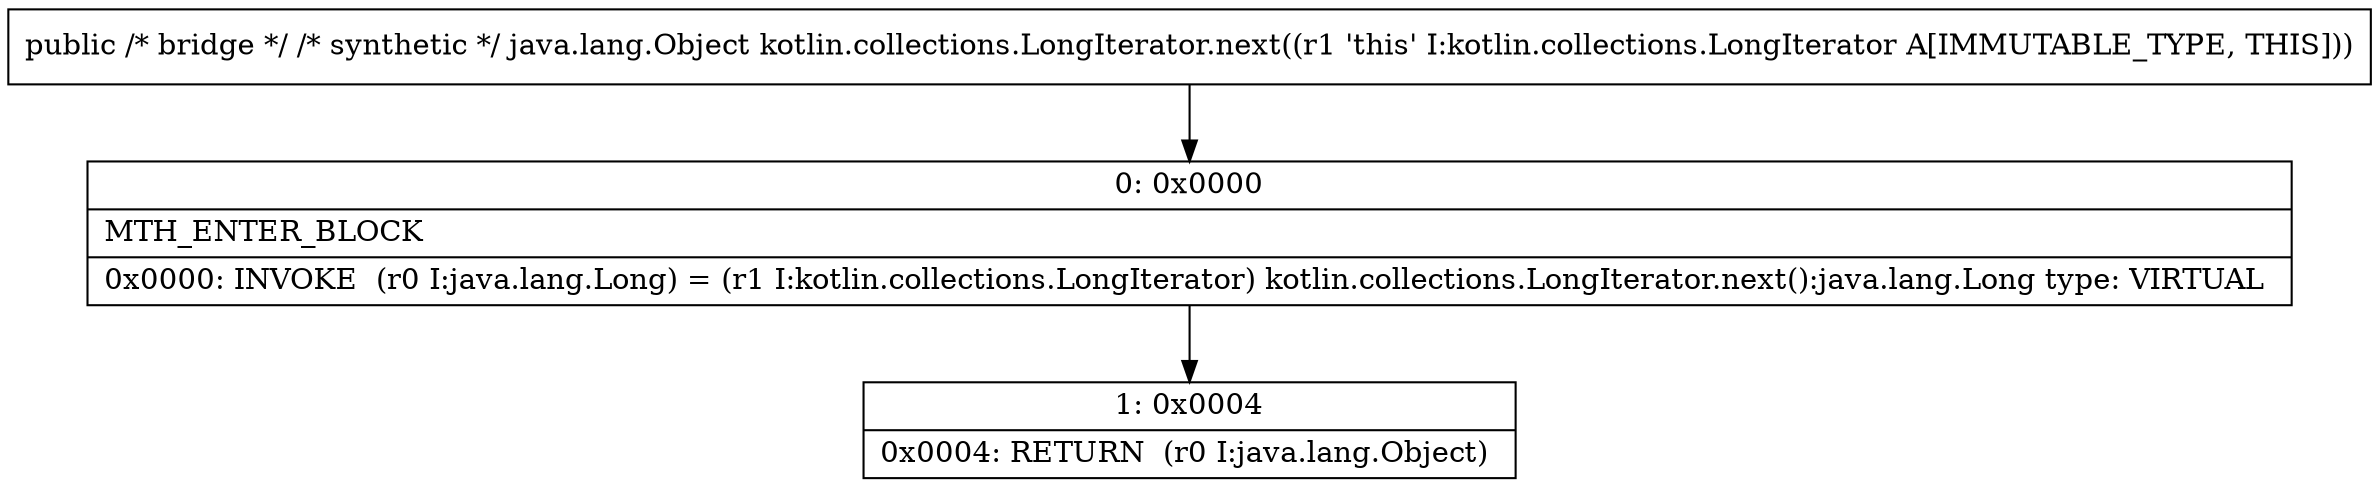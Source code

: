 digraph "CFG forkotlin.collections.LongIterator.next()Ljava\/lang\/Object;" {
Node_0 [shape=record,label="{0\:\ 0x0000|MTH_ENTER_BLOCK\l|0x0000: INVOKE  (r0 I:java.lang.Long) = (r1 I:kotlin.collections.LongIterator) kotlin.collections.LongIterator.next():java.lang.Long type: VIRTUAL \l}"];
Node_1 [shape=record,label="{1\:\ 0x0004|0x0004: RETURN  (r0 I:java.lang.Object) \l}"];
MethodNode[shape=record,label="{public \/* bridge *\/ \/* synthetic *\/ java.lang.Object kotlin.collections.LongIterator.next((r1 'this' I:kotlin.collections.LongIterator A[IMMUTABLE_TYPE, THIS])) }"];
MethodNode -> Node_0;
Node_0 -> Node_1;
}

